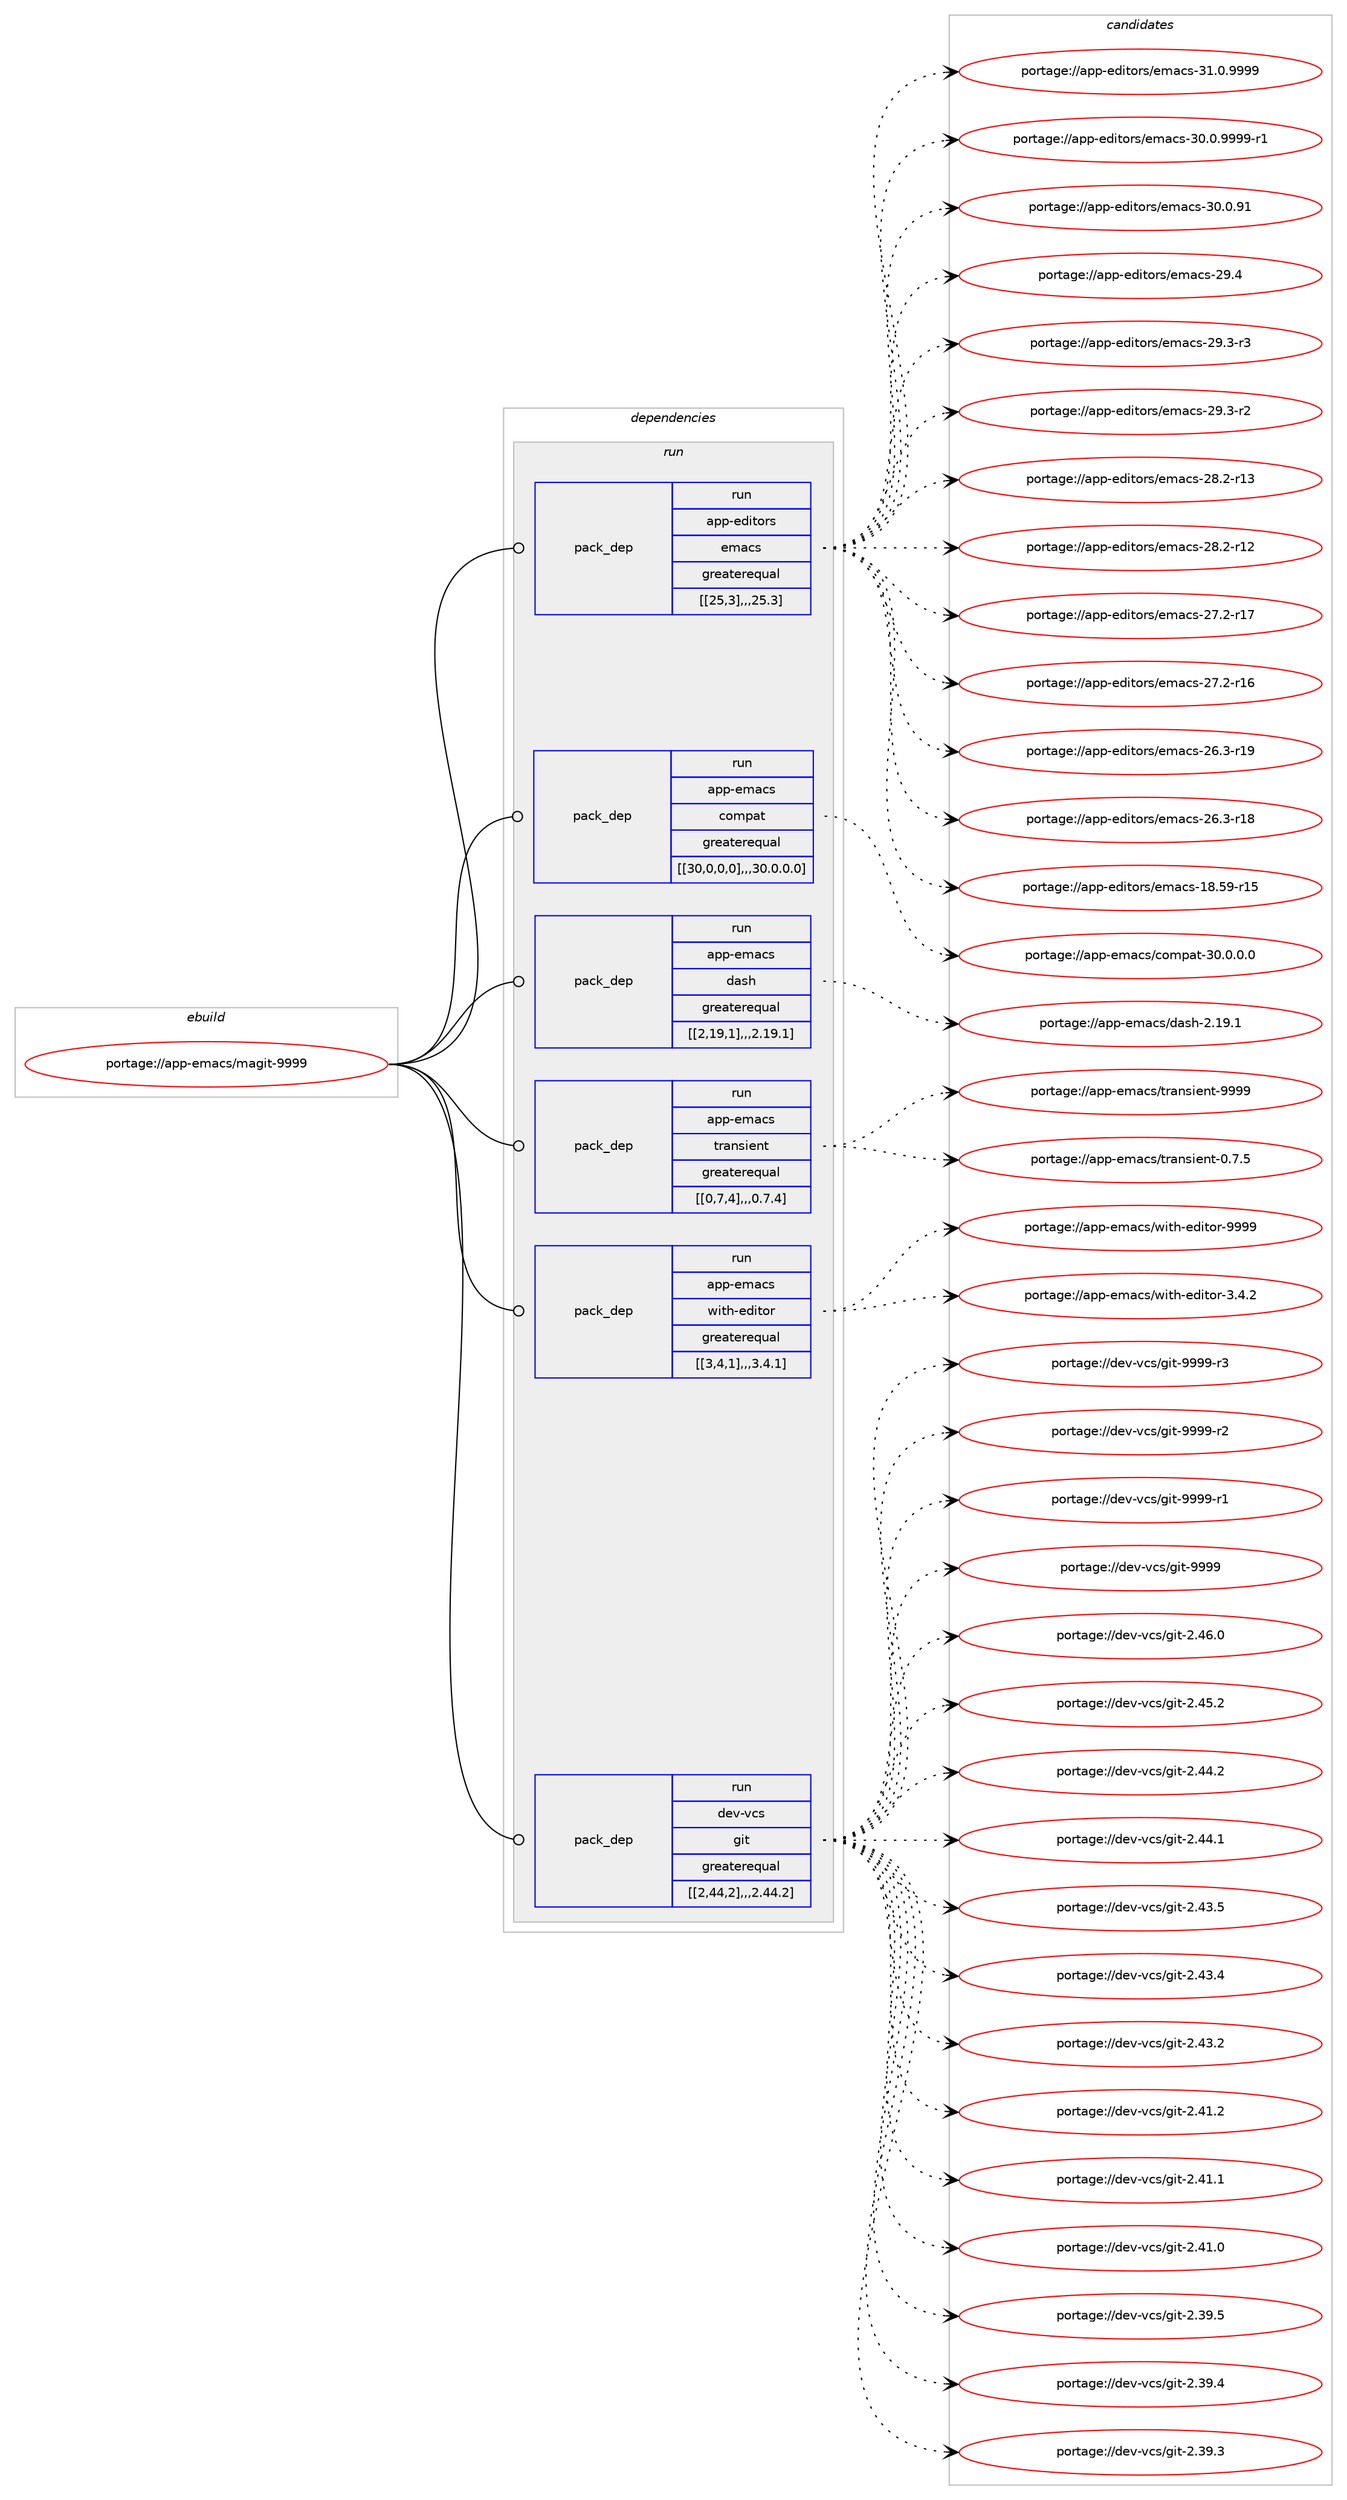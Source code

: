digraph prolog {

# *************
# Graph options
# *************

newrank=true;
concentrate=true;
compound=true;
graph [rankdir=LR,fontname=Helvetica,fontsize=10,ranksep=1.5];#, ranksep=2.5, nodesep=0.2];
edge  [arrowhead=vee];
node  [fontname=Helvetica,fontsize=10];

# **********
# The ebuild
# **********

subgraph cluster_leftcol {
color=gray;
label=<<i>ebuild</i>>;
id [label="portage://app-emacs/magit-9999", color=red, width=4, href="../app-emacs/magit-9999.svg"];
}

# ****************
# The dependencies
# ****************

subgraph cluster_midcol {
color=gray;
label=<<i>dependencies</i>>;
subgraph cluster_compile {
fillcolor="#eeeeee";
style=filled;
label=<<i>compile</i>>;
}
subgraph cluster_compileandrun {
fillcolor="#eeeeee";
style=filled;
label=<<i>compile and run</i>>;
}
subgraph cluster_run {
fillcolor="#eeeeee";
style=filled;
label=<<i>run</i>>;
subgraph pack16816 {
dependency23373 [label=<<TABLE BORDER="0" CELLBORDER="1" CELLSPACING="0" CELLPADDING="4" WIDTH="220"><TR><TD ROWSPAN="6" CELLPADDING="30">pack_dep</TD></TR><TR><TD WIDTH="110">run</TD></TR><TR><TD>app-editors</TD></TR><TR><TD>emacs</TD></TR><TR><TD>greaterequal</TD></TR><TR><TD>[[25,3],,,25.3]</TD></TR></TABLE>>, shape=none, color=blue];
}
id:e -> dependency23373:w [weight=20,style="solid",arrowhead="odot"];
subgraph pack16817 {
dependency23374 [label=<<TABLE BORDER="0" CELLBORDER="1" CELLSPACING="0" CELLPADDING="4" WIDTH="220"><TR><TD ROWSPAN="6" CELLPADDING="30">pack_dep</TD></TR><TR><TD WIDTH="110">run</TD></TR><TR><TD>app-emacs</TD></TR><TR><TD>compat</TD></TR><TR><TD>greaterequal</TD></TR><TR><TD>[[30,0,0,0],,,30.0.0.0]</TD></TR></TABLE>>, shape=none, color=blue];
}
id:e -> dependency23374:w [weight=20,style="solid",arrowhead="odot"];
subgraph pack16818 {
dependency23375 [label=<<TABLE BORDER="0" CELLBORDER="1" CELLSPACING="0" CELLPADDING="4" WIDTH="220"><TR><TD ROWSPAN="6" CELLPADDING="30">pack_dep</TD></TR><TR><TD WIDTH="110">run</TD></TR><TR><TD>app-emacs</TD></TR><TR><TD>dash</TD></TR><TR><TD>greaterequal</TD></TR><TR><TD>[[2,19,1],,,2.19.1]</TD></TR></TABLE>>, shape=none, color=blue];
}
id:e -> dependency23375:w [weight=20,style="solid",arrowhead="odot"];
subgraph pack16819 {
dependency23376 [label=<<TABLE BORDER="0" CELLBORDER="1" CELLSPACING="0" CELLPADDING="4" WIDTH="220"><TR><TD ROWSPAN="6" CELLPADDING="30">pack_dep</TD></TR><TR><TD WIDTH="110">run</TD></TR><TR><TD>app-emacs</TD></TR><TR><TD>transient</TD></TR><TR><TD>greaterequal</TD></TR><TR><TD>[[0,7,4],,,0.7.4]</TD></TR></TABLE>>, shape=none, color=blue];
}
id:e -> dependency23376:w [weight=20,style="solid",arrowhead="odot"];
subgraph pack16820 {
dependency23377 [label=<<TABLE BORDER="0" CELLBORDER="1" CELLSPACING="0" CELLPADDING="4" WIDTH="220"><TR><TD ROWSPAN="6" CELLPADDING="30">pack_dep</TD></TR><TR><TD WIDTH="110">run</TD></TR><TR><TD>app-emacs</TD></TR><TR><TD>with-editor</TD></TR><TR><TD>greaterequal</TD></TR><TR><TD>[[3,4,1],,,3.4.1]</TD></TR></TABLE>>, shape=none, color=blue];
}
id:e -> dependency23377:w [weight=20,style="solid",arrowhead="odot"];
subgraph pack16821 {
dependency23378 [label=<<TABLE BORDER="0" CELLBORDER="1" CELLSPACING="0" CELLPADDING="4" WIDTH="220"><TR><TD ROWSPAN="6" CELLPADDING="30">pack_dep</TD></TR><TR><TD WIDTH="110">run</TD></TR><TR><TD>dev-vcs</TD></TR><TR><TD>git</TD></TR><TR><TD>greaterequal</TD></TR><TR><TD>[[2,44,2],,,2.44.2]</TD></TR></TABLE>>, shape=none, color=blue];
}
id:e -> dependency23378:w [weight=20,style="solid",arrowhead="odot"];
}
}

# **************
# The candidates
# **************

subgraph cluster_choices {
rank=same;
color=gray;
label=<<i>candidates</i>>;

subgraph choice16816 {
color=black;
nodesep=1;
choice971121124510110010511611111411547101109979911545514946484657575757 [label="portage://app-editors/emacs-31.0.9999", color=red, width=4,href="../app-editors/emacs-31.0.9999.svg"];
choice9711211245101100105116111114115471011099799115455148464846575757574511449 [label="portage://app-editors/emacs-30.0.9999-r1", color=red, width=4,href="../app-editors/emacs-30.0.9999-r1.svg"];
choice97112112451011001051161111141154710110997991154551484648465749 [label="portage://app-editors/emacs-30.0.91", color=red, width=4,href="../app-editors/emacs-30.0.91.svg"];
choice97112112451011001051161111141154710110997991154550574652 [label="portage://app-editors/emacs-29.4", color=red, width=4,href="../app-editors/emacs-29.4.svg"];
choice971121124510110010511611111411547101109979911545505746514511451 [label="portage://app-editors/emacs-29.3-r3", color=red, width=4,href="../app-editors/emacs-29.3-r3.svg"];
choice971121124510110010511611111411547101109979911545505746514511450 [label="portage://app-editors/emacs-29.3-r2", color=red, width=4,href="../app-editors/emacs-29.3-r2.svg"];
choice97112112451011001051161111141154710110997991154550564650451144951 [label="portage://app-editors/emacs-28.2-r13", color=red, width=4,href="../app-editors/emacs-28.2-r13.svg"];
choice97112112451011001051161111141154710110997991154550564650451144950 [label="portage://app-editors/emacs-28.2-r12", color=red, width=4,href="../app-editors/emacs-28.2-r12.svg"];
choice97112112451011001051161111141154710110997991154550554650451144955 [label="portage://app-editors/emacs-27.2-r17", color=red, width=4,href="../app-editors/emacs-27.2-r17.svg"];
choice97112112451011001051161111141154710110997991154550554650451144954 [label="portage://app-editors/emacs-27.2-r16", color=red, width=4,href="../app-editors/emacs-27.2-r16.svg"];
choice97112112451011001051161111141154710110997991154550544651451144957 [label="portage://app-editors/emacs-26.3-r19", color=red, width=4,href="../app-editors/emacs-26.3-r19.svg"];
choice97112112451011001051161111141154710110997991154550544651451144956 [label="portage://app-editors/emacs-26.3-r18", color=red, width=4,href="../app-editors/emacs-26.3-r18.svg"];
choice9711211245101100105116111114115471011099799115454956465357451144953 [label="portage://app-editors/emacs-18.59-r15", color=red, width=4,href="../app-editors/emacs-18.59-r15.svg"];
dependency23373:e -> choice971121124510110010511611111411547101109979911545514946484657575757:w [style=dotted,weight="100"];
dependency23373:e -> choice9711211245101100105116111114115471011099799115455148464846575757574511449:w [style=dotted,weight="100"];
dependency23373:e -> choice97112112451011001051161111141154710110997991154551484648465749:w [style=dotted,weight="100"];
dependency23373:e -> choice97112112451011001051161111141154710110997991154550574652:w [style=dotted,weight="100"];
dependency23373:e -> choice971121124510110010511611111411547101109979911545505746514511451:w [style=dotted,weight="100"];
dependency23373:e -> choice971121124510110010511611111411547101109979911545505746514511450:w [style=dotted,weight="100"];
dependency23373:e -> choice97112112451011001051161111141154710110997991154550564650451144951:w [style=dotted,weight="100"];
dependency23373:e -> choice97112112451011001051161111141154710110997991154550564650451144950:w [style=dotted,weight="100"];
dependency23373:e -> choice97112112451011001051161111141154710110997991154550554650451144955:w [style=dotted,weight="100"];
dependency23373:e -> choice97112112451011001051161111141154710110997991154550554650451144954:w [style=dotted,weight="100"];
dependency23373:e -> choice97112112451011001051161111141154710110997991154550544651451144957:w [style=dotted,weight="100"];
dependency23373:e -> choice97112112451011001051161111141154710110997991154550544651451144956:w [style=dotted,weight="100"];
dependency23373:e -> choice9711211245101100105116111114115471011099799115454956465357451144953:w [style=dotted,weight="100"];
}
subgraph choice16817 {
color=black;
nodesep=1;
choice97112112451011099799115479911110911297116455148464846484648 [label="portage://app-emacs/compat-30.0.0.0", color=red, width=4,href="../app-emacs/compat-30.0.0.0.svg"];
dependency23374:e -> choice97112112451011099799115479911110911297116455148464846484648:w [style=dotted,weight="100"];
}
subgraph choice16818 {
color=black;
nodesep=1;
choice97112112451011099799115471009711510445504649574649 [label="portage://app-emacs/dash-2.19.1", color=red, width=4,href="../app-emacs/dash-2.19.1.svg"];
dependency23375:e -> choice97112112451011099799115471009711510445504649574649:w [style=dotted,weight="100"];
}
subgraph choice16819 {
color=black;
nodesep=1;
choice9711211245101109979911547116114971101151051011101164557575757 [label="portage://app-emacs/transient-9999", color=red, width=4,href="../app-emacs/transient-9999.svg"];
choice971121124510110997991154711611497110115105101110116454846554653 [label="portage://app-emacs/transient-0.7.5", color=red, width=4,href="../app-emacs/transient-0.7.5.svg"];
dependency23376:e -> choice9711211245101109979911547116114971101151051011101164557575757:w [style=dotted,weight="100"];
dependency23376:e -> choice971121124510110997991154711611497110115105101110116454846554653:w [style=dotted,weight="100"];
}
subgraph choice16820 {
color=black;
nodesep=1;
choice9711211245101109979911547119105116104451011001051161111144557575757 [label="portage://app-emacs/with-editor-9999", color=red, width=4,href="../app-emacs/with-editor-9999.svg"];
choice971121124510110997991154711910511610445101100105116111114455146524650 [label="portage://app-emacs/with-editor-3.4.2", color=red, width=4,href="../app-emacs/with-editor-3.4.2.svg"];
dependency23377:e -> choice9711211245101109979911547119105116104451011001051161111144557575757:w [style=dotted,weight="100"];
dependency23377:e -> choice971121124510110997991154711910511610445101100105116111114455146524650:w [style=dotted,weight="100"];
}
subgraph choice16821 {
color=black;
nodesep=1;
choice10010111845118991154710310511645575757574511451 [label="portage://dev-vcs/git-9999-r3", color=red, width=4,href="../dev-vcs/git-9999-r3.svg"];
choice10010111845118991154710310511645575757574511450 [label="portage://dev-vcs/git-9999-r2", color=red, width=4,href="../dev-vcs/git-9999-r2.svg"];
choice10010111845118991154710310511645575757574511449 [label="portage://dev-vcs/git-9999-r1", color=red, width=4,href="../dev-vcs/git-9999-r1.svg"];
choice1001011184511899115471031051164557575757 [label="portage://dev-vcs/git-9999", color=red, width=4,href="../dev-vcs/git-9999.svg"];
choice10010111845118991154710310511645504652544648 [label="portage://dev-vcs/git-2.46.0", color=red, width=4,href="../dev-vcs/git-2.46.0.svg"];
choice10010111845118991154710310511645504652534650 [label="portage://dev-vcs/git-2.45.2", color=red, width=4,href="../dev-vcs/git-2.45.2.svg"];
choice10010111845118991154710310511645504652524650 [label="portage://dev-vcs/git-2.44.2", color=red, width=4,href="../dev-vcs/git-2.44.2.svg"];
choice10010111845118991154710310511645504652524649 [label="portage://dev-vcs/git-2.44.1", color=red, width=4,href="../dev-vcs/git-2.44.1.svg"];
choice10010111845118991154710310511645504652514653 [label="portage://dev-vcs/git-2.43.5", color=red, width=4,href="../dev-vcs/git-2.43.5.svg"];
choice10010111845118991154710310511645504652514652 [label="portage://dev-vcs/git-2.43.4", color=red, width=4,href="../dev-vcs/git-2.43.4.svg"];
choice10010111845118991154710310511645504652514650 [label="portage://dev-vcs/git-2.43.2", color=red, width=4,href="../dev-vcs/git-2.43.2.svg"];
choice10010111845118991154710310511645504652494650 [label="portage://dev-vcs/git-2.41.2", color=red, width=4,href="../dev-vcs/git-2.41.2.svg"];
choice10010111845118991154710310511645504652494649 [label="portage://dev-vcs/git-2.41.1", color=red, width=4,href="../dev-vcs/git-2.41.1.svg"];
choice10010111845118991154710310511645504652494648 [label="portage://dev-vcs/git-2.41.0", color=red, width=4,href="../dev-vcs/git-2.41.0.svg"];
choice10010111845118991154710310511645504651574653 [label="portage://dev-vcs/git-2.39.5", color=red, width=4,href="../dev-vcs/git-2.39.5.svg"];
choice10010111845118991154710310511645504651574652 [label="portage://dev-vcs/git-2.39.4", color=red, width=4,href="../dev-vcs/git-2.39.4.svg"];
choice10010111845118991154710310511645504651574651 [label="portage://dev-vcs/git-2.39.3", color=red, width=4,href="../dev-vcs/git-2.39.3.svg"];
dependency23378:e -> choice10010111845118991154710310511645575757574511451:w [style=dotted,weight="100"];
dependency23378:e -> choice10010111845118991154710310511645575757574511450:w [style=dotted,weight="100"];
dependency23378:e -> choice10010111845118991154710310511645575757574511449:w [style=dotted,weight="100"];
dependency23378:e -> choice1001011184511899115471031051164557575757:w [style=dotted,weight="100"];
dependency23378:e -> choice10010111845118991154710310511645504652544648:w [style=dotted,weight="100"];
dependency23378:e -> choice10010111845118991154710310511645504652534650:w [style=dotted,weight="100"];
dependency23378:e -> choice10010111845118991154710310511645504652524650:w [style=dotted,weight="100"];
dependency23378:e -> choice10010111845118991154710310511645504652524649:w [style=dotted,weight="100"];
dependency23378:e -> choice10010111845118991154710310511645504652514653:w [style=dotted,weight="100"];
dependency23378:e -> choice10010111845118991154710310511645504652514652:w [style=dotted,weight="100"];
dependency23378:e -> choice10010111845118991154710310511645504652514650:w [style=dotted,weight="100"];
dependency23378:e -> choice10010111845118991154710310511645504652494650:w [style=dotted,weight="100"];
dependency23378:e -> choice10010111845118991154710310511645504652494649:w [style=dotted,weight="100"];
dependency23378:e -> choice10010111845118991154710310511645504652494648:w [style=dotted,weight="100"];
dependency23378:e -> choice10010111845118991154710310511645504651574653:w [style=dotted,weight="100"];
dependency23378:e -> choice10010111845118991154710310511645504651574652:w [style=dotted,weight="100"];
dependency23378:e -> choice10010111845118991154710310511645504651574651:w [style=dotted,weight="100"];
}
}

}
